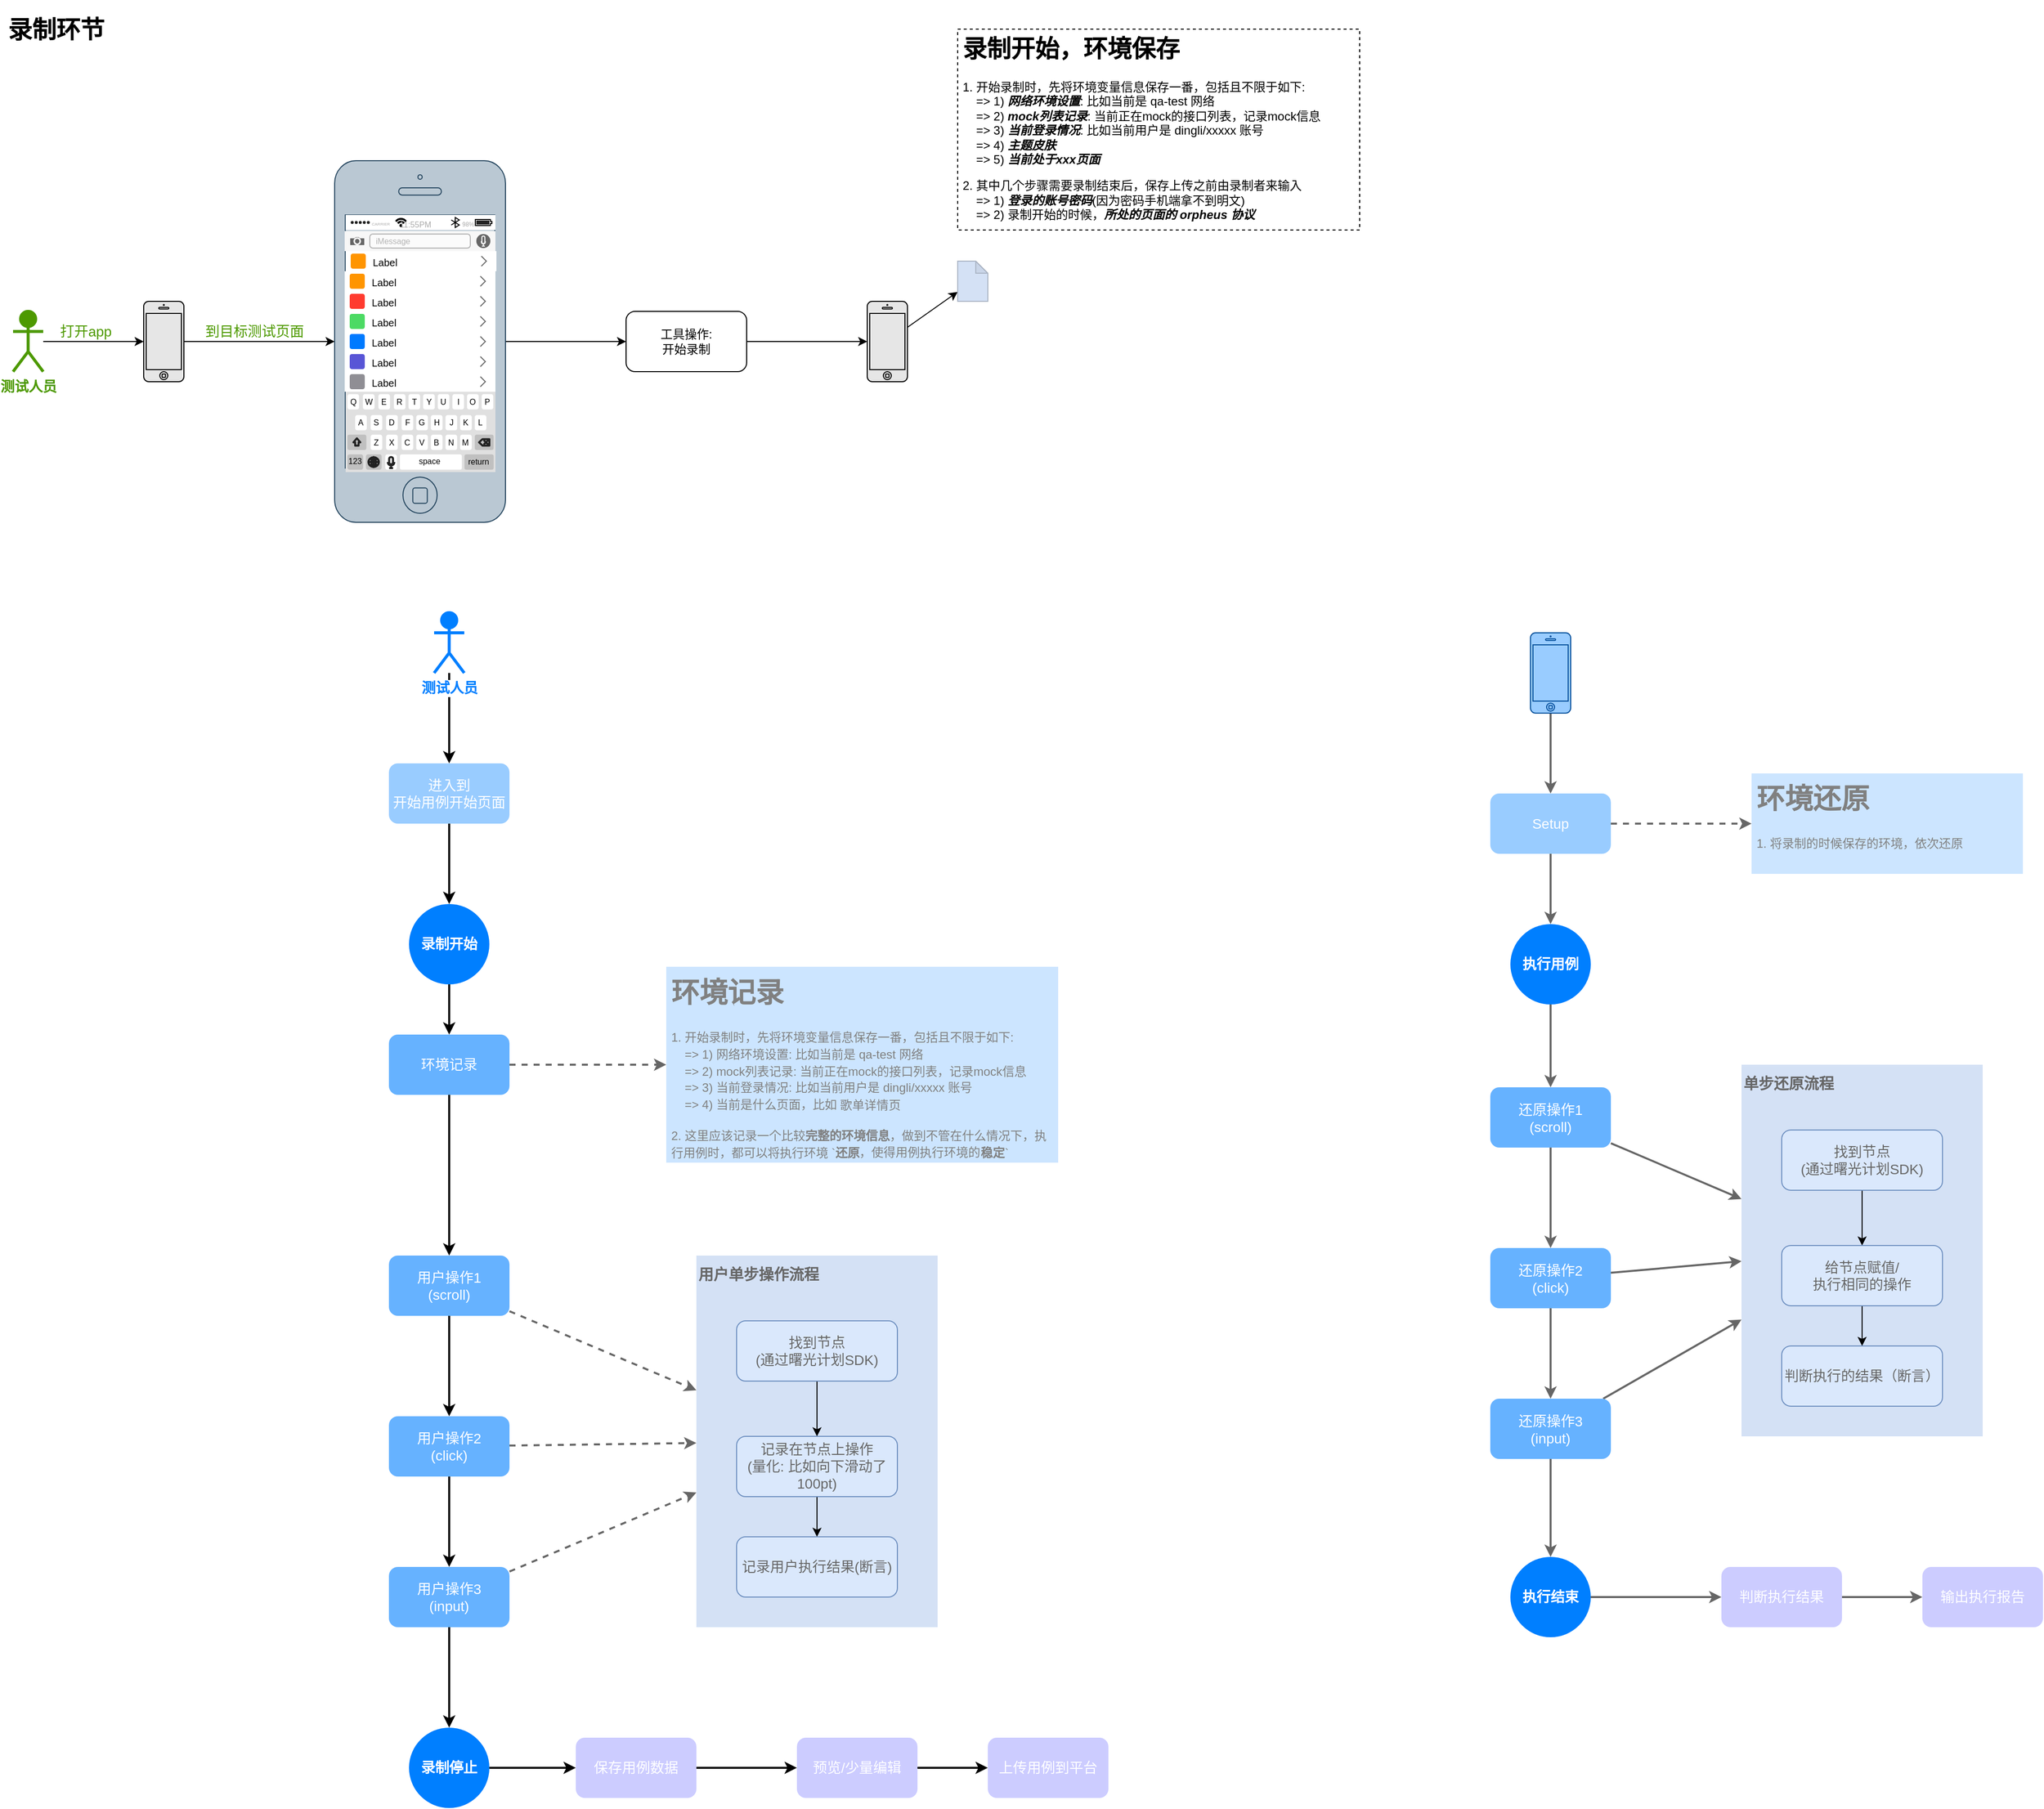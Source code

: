 <mxfile version="15.2.5" type="github">
  <diagram id="6nu6wC9H32lUqhMNFaVd" name="Page-1">
    <mxGraphModel dx="2022" dy="1129" grid="1" gridSize="10" guides="1" tooltips="1" connect="1" arrows="1" fold="1" page="1" pageScale="1" pageWidth="827" pageHeight="1169" math="0" shadow="0">
      <root>
        <mxCell id="0" />
        <mxCell id="1" parent="0" />
        <mxCell id="NThgxDd1clSjv3KLgz4_-77" value="" style="rounded=0;whiteSpace=wrap;html=1;fontSize=14;fontColor=#666666;strokeColor=none;fillColor=#D4E1F5;" parent="1" vertex="1">
          <mxGeometry x="720" y="1260" width="240" height="370" as="geometry" />
        </mxCell>
        <mxCell id="NThgxDd1clSjv3KLgz4_-2" value="&lt;h1&gt;录制环节&lt;/h1&gt;" style="text;html=1;strokeColor=none;fillColor=none;spacing=5;spacingTop=-20;whiteSpace=wrap;overflow=hidden;rounded=0;" parent="1" vertex="1">
          <mxGeometry x="30" y="20" width="190" height="120" as="geometry" />
        </mxCell>
        <mxCell id="NThgxDd1clSjv3KLgz4_-5" style="edgeStyle=none;rounded=0;orthogonalLoop=1;jettySize=auto;html=1;fontSize=14;fontColor=#4D9900;" parent="1" source="NThgxDd1clSjv3KLgz4_-6" target="NThgxDd1clSjv3KLgz4_-10" edge="1">
          <mxGeometry relative="1" as="geometry" />
        </mxCell>
        <mxCell id="NThgxDd1clSjv3KLgz4_-6" value="" style="html=1;verticalLabelPosition=bottom;labelBackgroundColor=#ffffff;verticalAlign=top;shadow=0;dashed=0;strokeWidth=1;shape=mxgraph.ios7.misc.iphone;fontSize=14;fontColor=#FFFFFF;fillColor=#E6E6E6;" parent="1" vertex="1">
          <mxGeometry x="170" y="310" width="40" height="80" as="geometry" />
        </mxCell>
        <mxCell id="NThgxDd1clSjv3KLgz4_-7" style="edgeStyle=none;rounded=0;orthogonalLoop=1;jettySize=auto;html=1;fontSize=14;fontColor=#CC0066;" parent="1" source="NThgxDd1clSjv3KLgz4_-9" target="NThgxDd1clSjv3KLgz4_-6" edge="1">
          <mxGeometry relative="1" as="geometry" />
        </mxCell>
        <mxCell id="NThgxDd1clSjv3KLgz4_-8" value="打开app" style="edgeLabel;html=1;align=center;verticalAlign=middle;resizable=0;points=[];fontSize=14;fontColor=#4D9900;" parent="NThgxDd1clSjv3KLgz4_-7" vertex="1" connectable="0">
          <mxGeometry x="-0.16" relative="1" as="geometry">
            <mxPoint y="-10" as="offset" />
          </mxGeometry>
        </mxCell>
        <mxCell id="NThgxDd1clSjv3KLgz4_-9" value="测试人员" style="shape=umlActor;verticalLabelPosition=bottom;verticalAlign=top;html=1;labelBackgroundColor=#ffffff;fontSize=14;fontColor=#4D9900;fillColor=#4D9900;strokeColor=#4D9900;strokeWidth=3;fontStyle=1" parent="1" vertex="1">
          <mxGeometry x="40" y="320" width="30" height="60" as="geometry" />
        </mxCell>
        <mxCell id="NThgxDd1clSjv3KLgz4_-47" style="edgeStyle=orthogonalEdgeStyle;rounded=0;orthogonalLoop=1;jettySize=auto;html=1;" parent="1" source="NThgxDd1clSjv3KLgz4_-10" target="NThgxDd1clSjv3KLgz4_-46" edge="1">
          <mxGeometry relative="1" as="geometry" />
        </mxCell>
        <mxCell id="NThgxDd1clSjv3KLgz4_-10" value="" style="html=1;verticalLabelPosition=bottom;labelBackgroundColor=#ffffff;verticalAlign=top;shadow=0;dashed=0;strokeWidth=1;shape=mxgraph.ios7.misc.iphone;fontSize=14;fillColor=#bac8d3;strokeColor=#23445d;" parent="1" vertex="1">
          <mxGeometry x="360" y="170" width="170" height="360" as="geometry" />
        </mxCell>
        <mxCell id="NThgxDd1clSjv3KLgz4_-11" value="到目标测试页面" style="edgeLabel;html=1;align=center;verticalAlign=middle;resizable=0;points=[];fontSize=14;fontColor=#4D9900;" parent="1" vertex="1" connectable="0">
          <mxGeometry x="280" y="340" as="geometry" />
        </mxCell>
        <mxCell id="NThgxDd1clSjv3KLgz4_-12" value="" style="shape=rect;strokeColor=none;fillColor=#ffffff;gradientColor=none;shadow=0;labelBackgroundColor=#ffffff;fontSize=14;fontColor=#4D9900;" parent="1" vertex="1">
          <mxGeometry x="370" y="280" width="150" height="120" as="geometry" />
        </mxCell>
        <mxCell id="NThgxDd1clSjv3KLgz4_-13" value="Label" style="shape=rect;strokeColor=none;fontSize=10;fontColor=#000000;resizeWidth=1;align=left;spacingLeft=25;spacingTop=2;" parent="NThgxDd1clSjv3KLgz4_-12" vertex="1">
          <mxGeometry width="150" height="20" relative="1" as="geometry" />
        </mxCell>
        <mxCell id="NThgxDd1clSjv3KLgz4_-14" value="" style="shape=rect;rounded=1;rSize=3;strokeColor=none;fillColor=#FF9501;" parent="NThgxDd1clSjv3KLgz4_-13" vertex="1">
          <mxGeometry y="0.5" width="15" height="15" relative="1" as="geometry">
            <mxPoint x="5" y="-7.5" as="offset" />
          </mxGeometry>
        </mxCell>
        <mxCell id="NThgxDd1clSjv3KLgz4_-15" value="" style="shape=mxgraph.ios7.misc.right;strokeColor=#666666;" parent="NThgxDd1clSjv3KLgz4_-13" vertex="1">
          <mxGeometry x="1" y="0.5" width="5" height="10" relative="1" as="geometry">
            <mxPoint x="-15" y="-5" as="offset" />
          </mxGeometry>
        </mxCell>
        <mxCell id="NThgxDd1clSjv3KLgz4_-16" value="Label" style="shape=rect;strokeColor=none;fontSize=10;fontColor=#000000;resizeWidth=1;align=left;spacingLeft=25;spacingTop=2;" parent="NThgxDd1clSjv3KLgz4_-12" vertex="1">
          <mxGeometry width="150" height="20" relative="1" as="geometry">
            <mxPoint y="20" as="offset" />
          </mxGeometry>
        </mxCell>
        <mxCell id="NThgxDd1clSjv3KLgz4_-17" value="" style="shape=rect;rounded=1;rSize=3;strokeColor=none;fillColor=#FF3B2F;" parent="NThgxDd1clSjv3KLgz4_-16" vertex="1">
          <mxGeometry y="0.5" width="15" height="15" relative="1" as="geometry">
            <mxPoint x="5" y="-7.5" as="offset" />
          </mxGeometry>
        </mxCell>
        <mxCell id="NThgxDd1clSjv3KLgz4_-18" value="" style="shape=mxgraph.ios7.misc.right;strokeColor=#666666;" parent="NThgxDd1clSjv3KLgz4_-16" vertex="1">
          <mxGeometry x="1" y="0.5" width="5" height="10" relative="1" as="geometry">
            <mxPoint x="-15" y="-5" as="offset" />
          </mxGeometry>
        </mxCell>
        <mxCell id="NThgxDd1clSjv3KLgz4_-19" value="Label" style="shape=rect;strokeColor=none;fontSize=10;fontColor=#000000;resizeWidth=1;align=left;spacingLeft=25;spacingTop=2;" parent="NThgxDd1clSjv3KLgz4_-12" vertex="1">
          <mxGeometry width="150" height="20" relative="1" as="geometry">
            <mxPoint y="40" as="offset" />
          </mxGeometry>
        </mxCell>
        <mxCell id="NThgxDd1clSjv3KLgz4_-20" value="" style="shape=rect;rounded=1;rSize=3;strokeColor=none;fillColor=#4CDA64;" parent="NThgxDd1clSjv3KLgz4_-19" vertex="1">
          <mxGeometry y="0.5" width="15" height="15" relative="1" as="geometry">
            <mxPoint x="5" y="-7.5" as="offset" />
          </mxGeometry>
        </mxCell>
        <mxCell id="NThgxDd1clSjv3KLgz4_-21" value="" style="shape=mxgraph.ios7.misc.right;strokeColor=#666666;" parent="NThgxDd1clSjv3KLgz4_-19" vertex="1">
          <mxGeometry x="1" y="0.5" width="5" height="10" relative="1" as="geometry">
            <mxPoint x="-15" y="-5" as="offset" />
          </mxGeometry>
        </mxCell>
        <mxCell id="NThgxDd1clSjv3KLgz4_-22" value="Label" style="shape=rect;strokeColor=none;fontSize=10;fontColor=#000000;resizeWidth=1;align=left;spacingLeft=25;spacingTop=2;" parent="NThgxDd1clSjv3KLgz4_-12" vertex="1">
          <mxGeometry width="150" height="20" relative="1" as="geometry">
            <mxPoint y="60" as="offset" />
          </mxGeometry>
        </mxCell>
        <mxCell id="NThgxDd1clSjv3KLgz4_-23" value="" style="shape=rect;rounded=1;rSize=3;strokeColor=none;fillColor=#007AFF;" parent="NThgxDd1clSjv3KLgz4_-22" vertex="1">
          <mxGeometry y="0.5" width="15" height="15" relative="1" as="geometry">
            <mxPoint x="5" y="-7.5" as="offset" />
          </mxGeometry>
        </mxCell>
        <mxCell id="NThgxDd1clSjv3KLgz4_-24" value="" style="shape=mxgraph.ios7.misc.right;strokeColor=#666666;" parent="NThgxDd1clSjv3KLgz4_-22" vertex="1">
          <mxGeometry x="1" y="0.5" width="5" height="10" relative="1" as="geometry">
            <mxPoint x="-15" y="-5" as="offset" />
          </mxGeometry>
        </mxCell>
        <mxCell id="NThgxDd1clSjv3KLgz4_-25" value="Label" style="shape=rect;strokeColor=none;fontSize=10;fontColor=#000000;resizeWidth=1;align=left;spacingLeft=25;spacingTop=2;" parent="NThgxDd1clSjv3KLgz4_-12" vertex="1">
          <mxGeometry width="150" height="20" relative="1" as="geometry">
            <mxPoint y="80" as="offset" />
          </mxGeometry>
        </mxCell>
        <mxCell id="NThgxDd1clSjv3KLgz4_-26" value="" style="shape=rect;rounded=1;rSize=3;strokeColor=none;fillColor=#5855D6;" parent="NThgxDd1clSjv3KLgz4_-25" vertex="1">
          <mxGeometry y="0.5" width="15" height="15" relative="1" as="geometry">
            <mxPoint x="5" y="-7.5" as="offset" />
          </mxGeometry>
        </mxCell>
        <mxCell id="NThgxDd1clSjv3KLgz4_-27" value="" style="shape=mxgraph.ios7.misc.right;strokeColor=#666666;" parent="NThgxDd1clSjv3KLgz4_-25" vertex="1">
          <mxGeometry x="1" y="0.5" width="5" height="10" relative="1" as="geometry">
            <mxPoint x="-15" y="-5" as="offset" />
          </mxGeometry>
        </mxCell>
        <mxCell id="NThgxDd1clSjv3KLgz4_-28" value="Label" style="shape=rect;strokeColor=none;fontSize=10;fontColor=#000000;resizeWidth=1;align=left;spacingLeft=25;spacingTop=2;" parent="NThgxDd1clSjv3KLgz4_-12" vertex="1">
          <mxGeometry width="150" height="20" relative="1" as="geometry">
            <mxPoint y="100" as="offset" />
          </mxGeometry>
        </mxCell>
        <mxCell id="NThgxDd1clSjv3KLgz4_-29" value="" style="shape=rect;rounded=1;rSize=3;strokeColor=none;fillColor=#8F8E94;" parent="NThgxDd1clSjv3KLgz4_-28" vertex="1">
          <mxGeometry y="0.5" width="15" height="15" relative="1" as="geometry">
            <mxPoint x="5" y="-7.5" as="offset" />
          </mxGeometry>
        </mxCell>
        <mxCell id="NThgxDd1clSjv3KLgz4_-30" value="" style="shape=mxgraph.ios7.misc.right;strokeColor=#666666;" parent="NThgxDd1clSjv3KLgz4_-28" vertex="1">
          <mxGeometry x="1" y="0.5" width="5" height="10" relative="1" as="geometry">
            <mxPoint x="-15" y="-5" as="offset" />
          </mxGeometry>
        </mxCell>
        <mxCell id="NThgxDd1clSjv3KLgz4_-31" value="" style="html=1;strokeWidth=1;shadow=0;dashed=0;shape=mxgraph.ios7ui.appBar;fillColor=#ffffff;gradientColor=none;labelBackgroundColor=#ffffff;fontSize=14;fontColor=#4D9900;" parent="1" vertex="1">
          <mxGeometry x="371" y="224" width="149" height="15" as="geometry" />
        </mxCell>
        <mxCell id="NThgxDd1clSjv3KLgz4_-32" value="CARRIER" style="shape=rect;align=left;fontSize=8;spacingLeft=24;fontSize=4;fontColor=#aaaaaa;strokeColor=none;fillColor=none;spacingTop=4;" parent="NThgxDd1clSjv3KLgz4_-31" vertex="1">
          <mxGeometry y="0.5" width="50" height="13" relative="1" as="geometry">
            <mxPoint y="-6.5" as="offset" />
          </mxGeometry>
        </mxCell>
        <mxCell id="NThgxDd1clSjv3KLgz4_-33" value="11:55PM" style="shape=rect;fontSize=8;fontColor=#aaaaaa;strokeColor=none;fillColor=none;spacingTop=4;" parent="NThgxDd1clSjv3KLgz4_-31" vertex="1">
          <mxGeometry x="0.5" y="0.5" width="50" height="13" relative="1" as="geometry">
            <mxPoint x="-30" y="-6.5" as="offset" />
          </mxGeometry>
        </mxCell>
        <mxCell id="NThgxDd1clSjv3KLgz4_-34" value="98%" style="shape=rect;align=right;fontSize=8;spacingRight=19;fontSize=6;fontColor=#aaaaaa;strokeColor=none;fillColor=none;spacingTop=4;" parent="NThgxDd1clSjv3KLgz4_-31" vertex="1">
          <mxGeometry x="1" y="0.5" width="45" height="13" relative="1" as="geometry">
            <mxPoint x="-45" y="-6.5" as="offset" />
          </mxGeometry>
        </mxCell>
        <mxCell id="NThgxDd1clSjv3KLgz4_-35" value="" style="shape=rect;fillColor=#F7F7F7;strokeColor=none;labelBackgroundColor=#ffffff;fontSize=14;fontColor=#4D9900;" parent="1" vertex="1">
          <mxGeometry x="370" y="240" width="150" height="20" as="geometry" />
        </mxCell>
        <mxCell id="NThgxDd1clSjv3KLgz4_-36" value="iMessage" style="html=1;strokeWidth=1;shadow=0;dashed=0;shape=mxgraph.ios7ui.marginRect;rx=3;ry=3;rectMarginLeft=25;rectMarginRight=25;rectMarginTop=3;rectMarginBottom=3;fillColor=#FBFBFB;strokeColor=#B3B3B3;fontColor=#B3B3B3;align=left;spacingLeft=29;fontSize=8;" parent="NThgxDd1clSjv3KLgz4_-35" vertex="1">
          <mxGeometry width="150" height="20" as="geometry" />
        </mxCell>
        <mxCell id="NThgxDd1clSjv3KLgz4_-37" value="" style="strokeWidth=1;strokeColor=#F7F7F7;fillColor=#666666;shape=mxgraph.ios7.icons.camera;" parent="NThgxDd1clSjv3KLgz4_-35" vertex="1">
          <mxGeometry y="0.5" width="15" height="9" relative="1" as="geometry">
            <mxPoint x="5" y="-4.5" as="offset" />
          </mxGeometry>
        </mxCell>
        <mxCell id="NThgxDd1clSjv3KLgz4_-38" value="" style="strokeColor=none;fillColor=#666666;shape=ellipse;" parent="NThgxDd1clSjv3KLgz4_-35" vertex="1">
          <mxGeometry x="1" y="0.5" width="14" height="14" relative="1" as="geometry">
            <mxPoint x="-19" y="-7" as="offset" />
          </mxGeometry>
        </mxCell>
        <mxCell id="NThgxDd1clSjv3KLgz4_-39" value="" style="strokeColor=#F7F7F7;fillColor=none;shape=mxgraph.ios7.icons.microphone;strokeWidth=1;" parent="NThgxDd1clSjv3KLgz4_-38" vertex="1">
          <mxGeometry x="0.5" y="0.5" width="4" height="10" relative="1" as="geometry">
            <mxPoint x="-2" y="-5" as="offset" />
          </mxGeometry>
        </mxCell>
        <mxCell id="NThgxDd1clSjv3KLgz4_-40" value="" style="html=1;verticalLabelPosition=bottom;labelBackgroundColor=#ffffff;verticalAlign=top;shadow=0;dashed=0;strokeWidth=2;shape=mxgraph.ios7.misc.keyboard_(letters);fontSize=14;fontColor=#4D9900;fillColor=#E6FFCC;" parent="1" vertex="1">
          <mxGeometry x="371" y="400" width="149" height="80" as="geometry" />
        </mxCell>
        <mxCell id="NThgxDd1clSjv3KLgz4_-41" value="Label" style="shape=rect;strokeColor=none;fontSize=10;fontColor=#000000;resizeWidth=1;align=left;spacingLeft=25;spacingTop=2;" parent="1" vertex="1">
          <mxGeometry x="371" y="260" width="150" height="20" as="geometry" />
        </mxCell>
        <mxCell id="NThgxDd1clSjv3KLgz4_-42" value="" style="shape=rect;rounded=1;rSize=3;strokeColor=none;fillColor=#FF9501;" parent="NThgxDd1clSjv3KLgz4_-41" vertex="1">
          <mxGeometry y="0.5" width="15" height="15" relative="1" as="geometry">
            <mxPoint x="5" y="-7.5" as="offset" />
          </mxGeometry>
        </mxCell>
        <mxCell id="NThgxDd1clSjv3KLgz4_-43" value="" style="shape=mxgraph.ios7.misc.right;strokeColor=#666666;" parent="NThgxDd1clSjv3KLgz4_-41" vertex="1">
          <mxGeometry x="1" y="0.5" width="5" height="10" relative="1" as="geometry">
            <mxPoint x="-15" y="-5" as="offset" />
          </mxGeometry>
        </mxCell>
        <mxCell id="NThgxDd1clSjv3KLgz4_-52" style="edgeStyle=orthogonalEdgeStyle;rounded=0;orthogonalLoop=1;jettySize=auto;html=1;" parent="1" source="NThgxDd1clSjv3KLgz4_-46" target="NThgxDd1clSjv3KLgz4_-50" edge="1">
          <mxGeometry relative="1" as="geometry" />
        </mxCell>
        <mxCell id="NThgxDd1clSjv3KLgz4_-46" value="工具操作:&lt;br&gt;开始录制" style="rounded=1;whiteSpace=wrap;html=1;" parent="1" vertex="1">
          <mxGeometry x="650" y="320" width="120" height="60" as="geometry" />
        </mxCell>
        <mxCell id="NThgxDd1clSjv3KLgz4_-49" style="edgeStyle=none;rounded=0;orthogonalLoop=1;jettySize=auto;html=1;fontSize=14;fontColor=#4D9900;startArrow=none;startFill=0;endArrow=classic;endFill=1;" parent="1" source="NThgxDd1clSjv3KLgz4_-50" target="NThgxDd1clSjv3KLgz4_-51" edge="1">
          <mxGeometry relative="1" as="geometry" />
        </mxCell>
        <mxCell id="NThgxDd1clSjv3KLgz4_-50" value="" style="html=1;verticalLabelPosition=bottom;labelBackgroundColor=#ffffff;verticalAlign=top;shadow=0;dashed=0;strokeWidth=1;shape=mxgraph.ios7.misc.iphone;fontSize=14;fontColor=#FFFFFF;fillColor=#E6E6E6;" parent="1" vertex="1">
          <mxGeometry x="890" y="310" width="40" height="80" as="geometry" />
        </mxCell>
        <mxCell id="NThgxDd1clSjv3KLgz4_-51" value="" style="shape=note;whiteSpace=wrap;html=1;backgroundOutline=1;darkOpacity=0.05;labelBackgroundColor=#ffffff;fontSize=14;fontColor=#4D9900;strokeWidth=1;size=12;fillColor=#D4E1F5;strokeColor=#AAB4C4;" parent="1" vertex="1">
          <mxGeometry x="980" y="270" width="30" height="40" as="geometry" />
        </mxCell>
        <mxCell id="NThgxDd1clSjv3KLgz4_-53" value="&lt;h1&gt;录制开始，环境保存&lt;/h1&gt;&lt;p&gt;1. 开始录制时，先将环境变量信息保存一番，包括且不限于如下:&amp;nbsp;&lt;br&gt;&amp;nbsp; &amp;nbsp; =&amp;gt; 1) &lt;b&gt;&lt;i&gt;网络环境设置&lt;/i&gt;&lt;/b&gt;: 比如当前是 qa-test 网络&lt;br&gt;&amp;nbsp; &amp;nbsp; =&amp;gt; 2) &lt;b&gt;&lt;i&gt;mock列表记录&lt;/i&gt;&lt;/b&gt;: 当前正在mock的接口列表，记录mock信息&lt;br&gt;&amp;nbsp; &amp;nbsp; =&amp;gt; 3) &lt;b&gt;&lt;i&gt;当前登录情况&lt;/i&gt;&lt;/b&gt;: 比如当前用户是 dingli/xxxxx 账号&lt;br&gt;&amp;nbsp; &amp;nbsp; =&amp;gt; 4) &lt;b&gt;&lt;i&gt;主题皮肤&lt;/i&gt;&lt;/b&gt;&lt;br&gt;&amp;nbsp; &amp;nbsp; =&amp;gt; 5) &lt;b&gt;&lt;i&gt;当前处于xxx页面&lt;/i&gt;&lt;/b&gt;&lt;/p&gt;&lt;p&gt;2. 其中几个步骤需要录制结束后，保存上传之前由录制者来输入&lt;br&gt;&amp;nbsp; &amp;nbsp; =&amp;gt; 1) &lt;b&gt;&lt;i&gt;登录的账号密码&lt;/i&gt;&lt;/b&gt;(因为密码手机端拿不到明文)&lt;br&gt;&amp;nbsp; &amp;nbsp; =&amp;gt; 2) 录制开始的时候，&lt;b&gt;&lt;i&gt;所处的页面的 orpheus 协议&lt;/i&gt;&lt;/b&gt;&lt;/p&gt;" style="text;html=1;strokeColor=default;fillColor=none;spacing=5;spacingTop=-20;whiteSpace=wrap;overflow=hidden;rounded=0;dashed=1;" parent="1" vertex="1">
          <mxGeometry x="980" y="39" width="400" height="200" as="geometry" />
        </mxCell>
        <mxCell id="NThgxDd1clSjv3KLgz4_-61" style="edgeStyle=orthogonalEdgeStyle;rounded=0;orthogonalLoop=1;jettySize=auto;html=1;fontSize=14;fontColor=#000000;strokeWidth=2;" parent="1" source="NThgxDd1clSjv3KLgz4_-54" target="NThgxDd1clSjv3KLgz4_-60" edge="1">
          <mxGeometry relative="1" as="geometry" />
        </mxCell>
        <mxCell id="NThgxDd1clSjv3KLgz4_-54" value="录制开始" style="ellipse;whiteSpace=wrap;html=1;aspect=fixed;strokeColor=none;fontSize=14;fontStyle=1;fontColor=#FFFFFF;fillColor=#007FFF;" parent="1" vertex="1">
          <mxGeometry x="434" y="910" width="80" height="80" as="geometry" />
        </mxCell>
        <mxCell id="NThgxDd1clSjv3KLgz4_-59" style="edgeStyle=orthogonalEdgeStyle;rounded=0;orthogonalLoop=1;jettySize=auto;html=1;fontSize=14;fontColor=#000000;strokeWidth=2;" parent="1" source="NThgxDd1clSjv3KLgz4_-56" target="NThgxDd1clSjv3KLgz4_-54" edge="1">
          <mxGeometry relative="1" as="geometry" />
        </mxCell>
        <mxCell id="NThgxDd1clSjv3KLgz4_-56" value="进入到&lt;br&gt;开始用例开始页面" style="rounded=1;whiteSpace=wrap;html=1;fontSize=14;fillColor=#99CCFF;strokeColor=none;fontColor=#FFFFFF;" parent="1" vertex="1">
          <mxGeometry x="414" y="770" width="120" height="60" as="geometry" />
        </mxCell>
        <mxCell id="NThgxDd1clSjv3KLgz4_-63" style="rounded=0;orthogonalLoop=1;jettySize=auto;html=1;fontSize=14;fontColor=#808080;dashed=1;strokeWidth=2;strokeColor=#666666;" parent="1" source="NThgxDd1clSjv3KLgz4_-60" target="NThgxDd1clSjv3KLgz4_-62" edge="1">
          <mxGeometry relative="1" as="geometry" />
        </mxCell>
        <mxCell id="NThgxDd1clSjv3KLgz4_-68" style="edgeStyle=none;rounded=0;orthogonalLoop=1;jettySize=auto;html=1;fontSize=14;fontColor=#808080;strokeWidth=2;" parent="1" source="NThgxDd1clSjv3KLgz4_-60" target="NThgxDd1clSjv3KLgz4_-65" edge="1">
          <mxGeometry relative="1" as="geometry" />
        </mxCell>
        <mxCell id="NThgxDd1clSjv3KLgz4_-60" value="环境记录" style="rounded=1;whiteSpace=wrap;html=1;fontSize=14;fillColor=#66B2FF;strokeColor=none;fontColor=#FFFFFF;" parent="1" vertex="1">
          <mxGeometry x="414" y="1040" width="120" height="60" as="geometry" />
        </mxCell>
        <mxCell id="NThgxDd1clSjv3KLgz4_-62" value="&lt;h1&gt;环境记录&lt;/h1&gt;&lt;p&gt;&lt;span style=&quot;font-size: 12px&quot;&gt;1. 开始录制时，先将环境变量信息保存一番，包括且不限于如下:&amp;nbsp;&lt;/span&gt;&lt;br style=&quot;font-size: 12px&quot;&gt;&lt;span style=&quot;font-size: 12px&quot;&gt;&amp;nbsp; &amp;nbsp; =&amp;gt; 1) 网络环境设置: 比如当前是 qa-test 网络&lt;/span&gt;&lt;br style=&quot;font-size: 12px&quot;&gt;&lt;span style=&quot;font-size: 12px&quot;&gt;&amp;nbsp; &amp;nbsp; =&amp;gt; 2) mock列表记录: 当前正在mock的接口列表，记录mock信息&lt;/span&gt;&lt;br style=&quot;font-size: 12px&quot;&gt;&lt;span style=&quot;font-size: 12px&quot;&gt;&amp;nbsp; &amp;nbsp; =&amp;gt; 3) 当前登录情况: 比如当前用户是 dingli/xxxxx 账号&lt;/span&gt;&lt;br style=&quot;font-size: 12px&quot;&gt;&lt;span style=&quot;font-size: 12px&quot;&gt;&amp;nbsp; &amp;nbsp; =&amp;gt; 4) 当前是什么页面，比如 `歌单详情页`&amp;nbsp;&lt;/span&gt;&lt;br&gt;&lt;/p&gt;&lt;p&gt;&lt;span style=&quot;font-size: 12px&quot;&gt;2. 这里应该记录一个比较&lt;b&gt;完整的环境信息&lt;/b&gt;，做到不管在什么情况下，执行用例时，都可以将执行环境 `&lt;b&gt;还原&lt;/b&gt;`，使得用例执行环境的 `&lt;b&gt;稳定&lt;/b&gt;`&lt;/span&gt;&lt;/p&gt;" style="text;html=1;spacing=5;spacingTop=-20;whiteSpace=wrap;overflow=hidden;rounded=0;fontSize=14;fontColor=#808080;fillColor=#CCE5FF;" parent="1" vertex="1">
          <mxGeometry x="690" y="972.5" width="390" height="195" as="geometry" />
        </mxCell>
        <mxCell id="NThgxDd1clSjv3KLgz4_-70" style="edgeStyle=none;rounded=0;orthogonalLoop=1;jettySize=auto;html=1;fontSize=14;fontColor=#808080;strokeWidth=2;" parent="1" source="NThgxDd1clSjv3KLgz4_-64" target="NThgxDd1clSjv3KLgz4_-66" edge="1">
          <mxGeometry relative="1" as="geometry" />
        </mxCell>
        <mxCell id="NThgxDd1clSjv3KLgz4_-80" style="edgeStyle=none;rounded=0;orthogonalLoop=1;jettySize=auto;html=1;dashed=1;fontSize=15;fontColor=#666666;strokeWidth=2;strokeColor=#666666;" parent="1" source="NThgxDd1clSjv3KLgz4_-64" target="NThgxDd1clSjv3KLgz4_-77" edge="1">
          <mxGeometry relative="1" as="geometry" />
        </mxCell>
        <mxCell id="NThgxDd1clSjv3KLgz4_-64" value="用户操作2&lt;br&gt;(click)" style="rounded=1;whiteSpace=wrap;html=1;fontSize=14;fillColor=#66B2FF;strokeColor=none;fontColor=#FFFFFF;" parent="1" vertex="1">
          <mxGeometry x="414" y="1420" width="120" height="60" as="geometry" />
        </mxCell>
        <mxCell id="NThgxDd1clSjv3KLgz4_-69" style="edgeStyle=none;rounded=0;orthogonalLoop=1;jettySize=auto;html=1;fontSize=14;fontColor=#808080;strokeWidth=2;" parent="1" source="NThgxDd1clSjv3KLgz4_-65" target="NThgxDd1clSjv3KLgz4_-64" edge="1">
          <mxGeometry relative="1" as="geometry" />
        </mxCell>
        <mxCell id="NThgxDd1clSjv3KLgz4_-79" style="edgeStyle=none;rounded=0;orthogonalLoop=1;jettySize=auto;html=1;fontSize=15;fontColor=#666666;dashed=1;strokeWidth=2;strokeColor=#666666;" parent="1" source="NThgxDd1clSjv3KLgz4_-65" target="NThgxDd1clSjv3KLgz4_-77" edge="1">
          <mxGeometry relative="1" as="geometry" />
        </mxCell>
        <mxCell id="NThgxDd1clSjv3KLgz4_-65" value="用户操作1&lt;br&gt;(scroll)" style="rounded=1;whiteSpace=wrap;html=1;fontSize=14;fillColor=#66B2FF;strokeColor=none;fontColor=#FFFFFF;" parent="1" vertex="1">
          <mxGeometry x="414" y="1260" width="120" height="60" as="geometry" />
        </mxCell>
        <mxCell id="NThgxDd1clSjv3KLgz4_-81" style="edgeStyle=none;rounded=0;orthogonalLoop=1;jettySize=auto;html=1;dashed=1;fontSize=15;fontColor=#666666;strokeWidth=2;strokeColor=#666666;" parent="1" source="NThgxDd1clSjv3KLgz4_-66" target="NThgxDd1clSjv3KLgz4_-77" edge="1">
          <mxGeometry relative="1" as="geometry" />
        </mxCell>
        <mxCell id="NThgxDd1clSjv3KLgz4_-84" style="edgeStyle=none;rounded=0;orthogonalLoop=1;jettySize=auto;html=1;fontSize=15;fontColor=#666666;strokeWidth=2;" parent="1" source="NThgxDd1clSjv3KLgz4_-66" target="NThgxDd1clSjv3KLgz4_-83" edge="1">
          <mxGeometry relative="1" as="geometry" />
        </mxCell>
        <mxCell id="NThgxDd1clSjv3KLgz4_-66" value="用户操作3&lt;br&gt;(input)" style="rounded=1;whiteSpace=wrap;html=1;fontSize=14;fillColor=#66B2FF;strokeColor=none;fontColor=#FFFFFF;" parent="1" vertex="1">
          <mxGeometry x="414" y="1570" width="120" height="60" as="geometry" />
        </mxCell>
        <mxCell id="NThgxDd1clSjv3KLgz4_-75" style="edgeStyle=none;rounded=0;orthogonalLoop=1;jettySize=auto;html=1;fontSize=14;fontColor=#808080;" parent="1" source="NThgxDd1clSjv3KLgz4_-71" target="NThgxDd1clSjv3KLgz4_-72" edge="1">
          <mxGeometry relative="1" as="geometry" />
        </mxCell>
        <mxCell id="NThgxDd1clSjv3KLgz4_-71" value="找到`节点`&lt;br&gt;(通过曙光计划SDK)" style="rounded=1;whiteSpace=wrap;html=1;fontSize=14;strokeColor=#6c8ebf;fillColor=#dae8fc;fontColor=#666666;" parent="1" vertex="1">
          <mxGeometry x="760" y="1325" width="160" height="60" as="geometry" />
        </mxCell>
        <mxCell id="NThgxDd1clSjv3KLgz4_-76" style="edgeStyle=none;rounded=0;orthogonalLoop=1;jettySize=auto;html=1;fontSize=14;fontColor=#808080;" parent="1" source="NThgxDd1clSjv3KLgz4_-72" target="NThgxDd1clSjv3KLgz4_-73" edge="1">
          <mxGeometry relative="1" as="geometry" />
        </mxCell>
        <mxCell id="NThgxDd1clSjv3KLgz4_-72" value="记录在节点上操作&lt;br&gt;(量化: 比如向下滑动了100pt)" style="rounded=1;whiteSpace=wrap;html=1;fontSize=14;strokeColor=#6c8ebf;fillColor=#dae8fc;fontColor=#666666;" parent="1" vertex="1">
          <mxGeometry x="760" y="1440" width="160" height="60" as="geometry" />
        </mxCell>
        <mxCell id="NThgxDd1clSjv3KLgz4_-73" value="记录用户执行结果(断言)" style="rounded=1;whiteSpace=wrap;html=1;fontSize=14;strokeColor=#6c8ebf;fillColor=#dae8fc;fontColor=#666666;" parent="1" vertex="1">
          <mxGeometry x="760" y="1540" width="160" height="60" as="geometry" />
        </mxCell>
        <mxCell id="NThgxDd1clSjv3KLgz4_-78" value="用户单步操作流程" style="text;html=1;strokeColor=none;fillColor=none;align=left;verticalAlign=middle;whiteSpace=wrap;rounded=0;fontSize=15;fontColor=#666666;fontStyle=1" parent="1" vertex="1">
          <mxGeometry x="720" y="1260" width="140" height="35" as="geometry" />
        </mxCell>
        <mxCell id="NThgxDd1clSjv3KLgz4_-86" style="edgeStyle=none;rounded=0;orthogonalLoop=1;jettySize=auto;html=1;fontSize=15;fontColor=#666666;strokeWidth=2;" parent="1" source="NThgxDd1clSjv3KLgz4_-83" target="NThgxDd1clSjv3KLgz4_-85" edge="1">
          <mxGeometry relative="1" as="geometry" />
        </mxCell>
        <mxCell id="NThgxDd1clSjv3KLgz4_-83" value="录制停止" style="ellipse;whiteSpace=wrap;html=1;aspect=fixed;strokeColor=none;fontSize=14;fontStyle=1;fontColor=#FFFFFF;fillColor=#007FFF;" parent="1" vertex="1">
          <mxGeometry x="434" y="1730" width="80" height="80" as="geometry" />
        </mxCell>
        <mxCell id="NThgxDd1clSjv3KLgz4_-88" style="edgeStyle=none;rounded=0;orthogonalLoop=1;jettySize=auto;html=1;fontSize=15;fontColor=#666666;strokeWidth=2;" parent="1" source="NThgxDd1clSjv3KLgz4_-85" target="NThgxDd1clSjv3KLgz4_-87" edge="1">
          <mxGeometry relative="1" as="geometry" />
        </mxCell>
        <mxCell id="NThgxDd1clSjv3KLgz4_-85" value="保存用例数据" style="rounded=1;whiteSpace=wrap;html=1;fontSize=14;fillColor=#CCCCFF;strokeColor=none;fontColor=#FFFFFF;" parent="1" vertex="1">
          <mxGeometry x="600" y="1740" width="120" height="60" as="geometry" />
        </mxCell>
        <mxCell id="NThgxDd1clSjv3KLgz4_-90" style="edgeStyle=none;rounded=0;orthogonalLoop=1;jettySize=auto;html=1;fontSize=15;fontColor=#666666;strokeWidth=2;" parent="1" source="NThgxDd1clSjv3KLgz4_-87" target="NThgxDd1clSjv3KLgz4_-89" edge="1">
          <mxGeometry relative="1" as="geometry" />
        </mxCell>
        <mxCell id="NThgxDd1clSjv3KLgz4_-87" value="&lt;span&gt;预览/少量编辑&lt;/span&gt;" style="rounded=1;whiteSpace=wrap;html=1;fontSize=14;fillColor=#CCCCFF;strokeColor=none;fontColor=#FFFFFF;" parent="1" vertex="1">
          <mxGeometry x="820" y="1740" width="120" height="60" as="geometry" />
        </mxCell>
        <mxCell id="NThgxDd1clSjv3KLgz4_-89" value="上传用例到平台" style="rounded=1;whiteSpace=wrap;html=1;fontSize=14;fillColor=#CCCCFF;strokeColor=none;fontColor=#FFFFFF;" parent="1" vertex="1">
          <mxGeometry x="1010" y="1740" width="120" height="60" as="geometry" />
        </mxCell>
        <mxCell id="NThgxDd1clSjv3KLgz4_-97" style="edgeStyle=none;rounded=0;orthogonalLoop=1;jettySize=auto;html=1;fontSize=15;fontColor=#FFFFFF;strokeColor=#666666;strokeWidth=2;" parent="1" source="NThgxDd1clSjv3KLgz4_-101" target="NThgxDd1clSjv3KLgz4_-96" edge="1">
          <mxGeometry relative="1" as="geometry">
            <mxPoint x="1570" y="720" as="sourcePoint" />
          </mxGeometry>
        </mxCell>
        <mxCell id="NThgxDd1clSjv3KLgz4_-95" style="edgeStyle=none;rounded=0;orthogonalLoop=1;jettySize=auto;html=1;fontSize=15;fontColor=#666666;strokeWidth=2;" parent="1" source="NThgxDd1clSjv3KLgz4_-93" target="NThgxDd1clSjv3KLgz4_-56" edge="1">
          <mxGeometry relative="1" as="geometry" />
        </mxCell>
        <mxCell id="NThgxDd1clSjv3KLgz4_-93" value="测试人员" style="shape=umlActor;verticalLabelPosition=bottom;verticalAlign=top;html=1;labelBackgroundColor=#ffffff;fontSize=14;strokeWidth=3;fontStyle=1;fillColor=#007FFF;strokeColor=#007FFF;fontColor=#007FFF;" parent="1" vertex="1">
          <mxGeometry x="459" y="620" width="30" height="60" as="geometry" />
        </mxCell>
        <mxCell id="NThgxDd1clSjv3KLgz4_-99" style="edgeStyle=none;rounded=0;orthogonalLoop=1;jettySize=auto;html=1;fontSize=15;fontColor=#FFFFFF;strokeColor=#666666;strokeWidth=2;dashed=1;" parent="1" source="NThgxDd1clSjv3KLgz4_-96" target="NThgxDd1clSjv3KLgz4_-98" edge="1">
          <mxGeometry relative="1" as="geometry" />
        </mxCell>
        <mxCell id="NThgxDd1clSjv3KLgz4_-102" style="edgeStyle=none;rounded=0;orthogonalLoop=1;jettySize=auto;html=1;fontSize=15;fontColor=#FFFFFF;strokeColor=#666666;strokeWidth=2;" parent="1" source="NThgxDd1clSjv3KLgz4_-96" target="NThgxDd1clSjv3KLgz4_-100" edge="1">
          <mxGeometry relative="1" as="geometry" />
        </mxCell>
        <mxCell id="NThgxDd1clSjv3KLgz4_-96" value="Setup" style="rounded=1;whiteSpace=wrap;html=1;fontSize=14;fillColor=#99CCFF;strokeColor=none;fontColor=#FFFFFF;" parent="1" vertex="1">
          <mxGeometry x="1510" y="800" width="120" height="60" as="geometry" />
        </mxCell>
        <mxCell id="NThgxDd1clSjv3KLgz4_-98" value="&lt;h1&gt;环境`还原`&lt;/h1&gt;&lt;p&gt;&lt;span style=&quot;font-size: 12px&quot;&gt;1. 将录制的时候保存的环境，依次还原&lt;/span&gt;&lt;/p&gt;" style="text;html=1;spacing=5;spacingTop=-20;whiteSpace=wrap;overflow=hidden;rounded=0;fontSize=14;fontColor=#808080;fillColor=#CCE5FF;" parent="1" vertex="1">
          <mxGeometry x="1770" y="780" width="270" height="100" as="geometry" />
        </mxCell>
        <mxCell id="NThgxDd1clSjv3KLgz4_-106" style="edgeStyle=none;rounded=0;orthogonalLoop=1;jettySize=auto;html=1;fontSize=15;fontColor=#FFFFFF;strokeColor=#666666;strokeWidth=2;" parent="1" source="NThgxDd1clSjv3KLgz4_-100" target="NThgxDd1clSjv3KLgz4_-104" edge="1">
          <mxGeometry relative="1" as="geometry" />
        </mxCell>
        <mxCell id="NThgxDd1clSjv3KLgz4_-100" value="执行用例" style="ellipse;whiteSpace=wrap;html=1;aspect=fixed;strokeColor=none;fontSize=14;fontStyle=1;fontColor=#FFFFFF;fillColor=#007FFF;" parent="1" vertex="1">
          <mxGeometry x="1530" y="930" width="80" height="80" as="geometry" />
        </mxCell>
        <mxCell id="NThgxDd1clSjv3KLgz4_-101" value="" style="html=1;verticalLabelPosition=bottom;labelBackgroundColor=#ffffff;verticalAlign=top;shadow=0;dashed=0;strokeWidth=1;shape=mxgraph.ios7.misc.iphone;fontSize=15;fontColor=#FFFFFF;fillColor=#99CCFF;strokeColor=#004C99;" parent="1" vertex="1">
          <mxGeometry x="1550" y="640" width="40" height="80" as="geometry" />
        </mxCell>
        <mxCell id="NThgxDd1clSjv3KLgz4_-108" style="edgeStyle=none;rounded=0;orthogonalLoop=1;jettySize=auto;html=1;fontSize=15;fontColor=#FFFFFF;strokeColor=#666666;strokeWidth=2;" parent="1" source="NThgxDd1clSjv3KLgz4_-103" target="NThgxDd1clSjv3KLgz4_-105" edge="1">
          <mxGeometry relative="1" as="geometry" />
        </mxCell>
        <mxCell id="NThgxDd1clSjv3KLgz4_-117" style="edgeStyle=none;rounded=0;orthogonalLoop=1;jettySize=auto;html=1;fontSize=15;fontColor=#FFFFFF;strokeColor=#666666;strokeWidth=2;" parent="1" source="NThgxDd1clSjv3KLgz4_-103" target="NThgxDd1clSjv3KLgz4_-109" edge="1">
          <mxGeometry relative="1" as="geometry" />
        </mxCell>
        <mxCell id="NThgxDd1clSjv3KLgz4_-103" value="还原操作2&lt;br&gt;(click)" style="rounded=1;whiteSpace=wrap;html=1;fontSize=14;fillColor=#66B2FF;strokeColor=none;fontColor=#FFFFFF;" parent="1" vertex="1">
          <mxGeometry x="1510" y="1252.5" width="120" height="60" as="geometry" />
        </mxCell>
        <mxCell id="NThgxDd1clSjv3KLgz4_-107" style="edgeStyle=none;rounded=0;orthogonalLoop=1;jettySize=auto;html=1;fontSize=15;fontColor=#FFFFFF;strokeColor=#666666;strokeWidth=2;" parent="1" source="NThgxDd1clSjv3KLgz4_-104" target="NThgxDd1clSjv3KLgz4_-103" edge="1">
          <mxGeometry relative="1" as="geometry" />
        </mxCell>
        <mxCell id="NThgxDd1clSjv3KLgz4_-116" style="edgeStyle=none;rounded=0;orthogonalLoop=1;jettySize=auto;html=1;fontSize=15;fontColor=#FFFFFF;strokeColor=#666666;strokeWidth=2;" parent="1" source="NThgxDd1clSjv3KLgz4_-104" target="NThgxDd1clSjv3KLgz4_-109" edge="1">
          <mxGeometry relative="1" as="geometry" />
        </mxCell>
        <mxCell id="NThgxDd1clSjv3KLgz4_-104" value="还原操作1&lt;br&gt;(scroll)" style="rounded=1;whiteSpace=wrap;html=1;fontSize=14;fillColor=#66B2FF;strokeColor=none;fontColor=#FFFFFF;" parent="1" vertex="1">
          <mxGeometry x="1510" y="1092.5" width="120" height="60" as="geometry" />
        </mxCell>
        <mxCell id="NThgxDd1clSjv3KLgz4_-118" style="edgeStyle=none;rounded=0;orthogonalLoop=1;jettySize=auto;html=1;fontSize=15;fontColor=#FFFFFF;strokeColor=#666666;strokeWidth=2;" parent="1" source="NThgxDd1clSjv3KLgz4_-105" target="NThgxDd1clSjv3KLgz4_-109" edge="1">
          <mxGeometry relative="1" as="geometry" />
        </mxCell>
        <mxCell id="NThgxDd1clSjv3KLgz4_-120" style="edgeStyle=none;rounded=0;orthogonalLoop=1;jettySize=auto;html=1;fontSize=15;fontColor=#FFFFFF;strokeColor=#666666;strokeWidth=2;" parent="1" source="NThgxDd1clSjv3KLgz4_-105" target="NThgxDd1clSjv3KLgz4_-119" edge="1">
          <mxGeometry relative="1" as="geometry" />
        </mxCell>
        <mxCell id="NThgxDd1clSjv3KLgz4_-105" value="还原操作3&lt;br&gt;(input)" style="rounded=1;whiteSpace=wrap;html=1;fontSize=14;fillColor=#66B2FF;strokeColor=none;fontColor=#FFFFFF;" parent="1" vertex="1">
          <mxGeometry x="1510" y="1402.5" width="120" height="60" as="geometry" />
        </mxCell>
        <mxCell id="NThgxDd1clSjv3KLgz4_-109" value="" style="rounded=0;whiteSpace=wrap;html=1;fontSize=14;fontColor=#666666;strokeColor=none;fillColor=#D4E1F5;" parent="1" vertex="1">
          <mxGeometry x="1760" y="1070" width="240" height="370" as="geometry" />
        </mxCell>
        <mxCell id="NThgxDd1clSjv3KLgz4_-110" style="edgeStyle=none;rounded=0;orthogonalLoop=1;jettySize=auto;html=1;fontSize=14;fontColor=#808080;" parent="1" source="NThgxDd1clSjv3KLgz4_-111" target="NThgxDd1clSjv3KLgz4_-113" edge="1">
          <mxGeometry relative="1" as="geometry" />
        </mxCell>
        <mxCell id="NThgxDd1clSjv3KLgz4_-111" value="找到`节点`&lt;br&gt;(通过曙光计划SDK)" style="rounded=1;whiteSpace=wrap;html=1;fontSize=14;strokeColor=#6c8ebf;fillColor=#dae8fc;fontColor=#666666;" parent="1" vertex="1">
          <mxGeometry x="1800" y="1135" width="160" height="60" as="geometry" />
        </mxCell>
        <mxCell id="NThgxDd1clSjv3KLgz4_-112" style="edgeStyle=none;rounded=0;orthogonalLoop=1;jettySize=auto;html=1;fontSize=14;fontColor=#808080;" parent="1" source="NThgxDd1clSjv3KLgz4_-113" target="NThgxDd1clSjv3KLgz4_-114" edge="1">
          <mxGeometry relative="1" as="geometry" />
        </mxCell>
        <mxCell id="NThgxDd1clSjv3KLgz4_-113" value="给节点赋值/&lt;br&gt;执行相同的操作" style="rounded=1;whiteSpace=wrap;html=1;fontSize=14;strokeColor=#6c8ebf;fillColor=#dae8fc;fontColor=#666666;" parent="1" vertex="1">
          <mxGeometry x="1800" y="1250" width="160" height="60" as="geometry" />
        </mxCell>
        <mxCell id="NThgxDd1clSjv3KLgz4_-114" value="判断执行的结果（断言）" style="rounded=1;whiteSpace=wrap;html=1;fontSize=14;strokeColor=#6c8ebf;fillColor=#dae8fc;fontColor=#666666;" parent="1" vertex="1">
          <mxGeometry x="1800" y="1350" width="160" height="60" as="geometry" />
        </mxCell>
        <mxCell id="NThgxDd1clSjv3KLgz4_-115" value="单步还原流程" style="text;html=1;strokeColor=none;fillColor=none;align=left;verticalAlign=middle;whiteSpace=wrap;rounded=0;fontSize=15;fontColor=#666666;fontStyle=1" parent="1" vertex="1">
          <mxGeometry x="1760" y="1070" width="140" height="35" as="geometry" />
        </mxCell>
        <mxCell id="NThgxDd1clSjv3KLgz4_-123" style="edgeStyle=none;rounded=0;orthogonalLoop=1;jettySize=auto;html=1;fontSize=15;fontColor=#FFFFFF;strokeColor=#666666;strokeWidth=2;" parent="1" source="NThgxDd1clSjv3KLgz4_-119" target="NThgxDd1clSjv3KLgz4_-121" edge="1">
          <mxGeometry relative="1" as="geometry" />
        </mxCell>
        <mxCell id="NThgxDd1clSjv3KLgz4_-119" value="执行结束" style="ellipse;whiteSpace=wrap;html=1;aspect=fixed;strokeColor=none;fontSize=14;fontStyle=1;fontColor=#FFFFFF;fillColor=#007FFF;" parent="1" vertex="1">
          <mxGeometry x="1530" y="1560" width="80" height="80" as="geometry" />
        </mxCell>
        <mxCell id="NThgxDd1clSjv3KLgz4_-124" style="edgeStyle=none;rounded=0;orthogonalLoop=1;jettySize=auto;html=1;fontSize=15;fontColor=#FFFFFF;strokeColor=#666666;strokeWidth=2;" parent="1" source="NThgxDd1clSjv3KLgz4_-121" target="NThgxDd1clSjv3KLgz4_-122" edge="1">
          <mxGeometry relative="1" as="geometry" />
        </mxCell>
        <mxCell id="NThgxDd1clSjv3KLgz4_-121" value="判断执行结果" style="rounded=1;whiteSpace=wrap;html=1;fontSize=14;fillColor=#CCCCFF;strokeColor=none;fontColor=#FFFFFF;" parent="1" vertex="1">
          <mxGeometry x="1740" y="1570" width="120" height="60" as="geometry" />
        </mxCell>
        <mxCell id="NThgxDd1clSjv3KLgz4_-122" value="输出执行报告" style="rounded=1;whiteSpace=wrap;html=1;fontSize=14;fillColor=#CCCCFF;strokeColor=none;fontColor=#FFFFFF;" parent="1" vertex="1">
          <mxGeometry x="1940" y="1570" width="120" height="60" as="geometry" />
        </mxCell>
      </root>
    </mxGraphModel>
  </diagram>
</mxfile>
